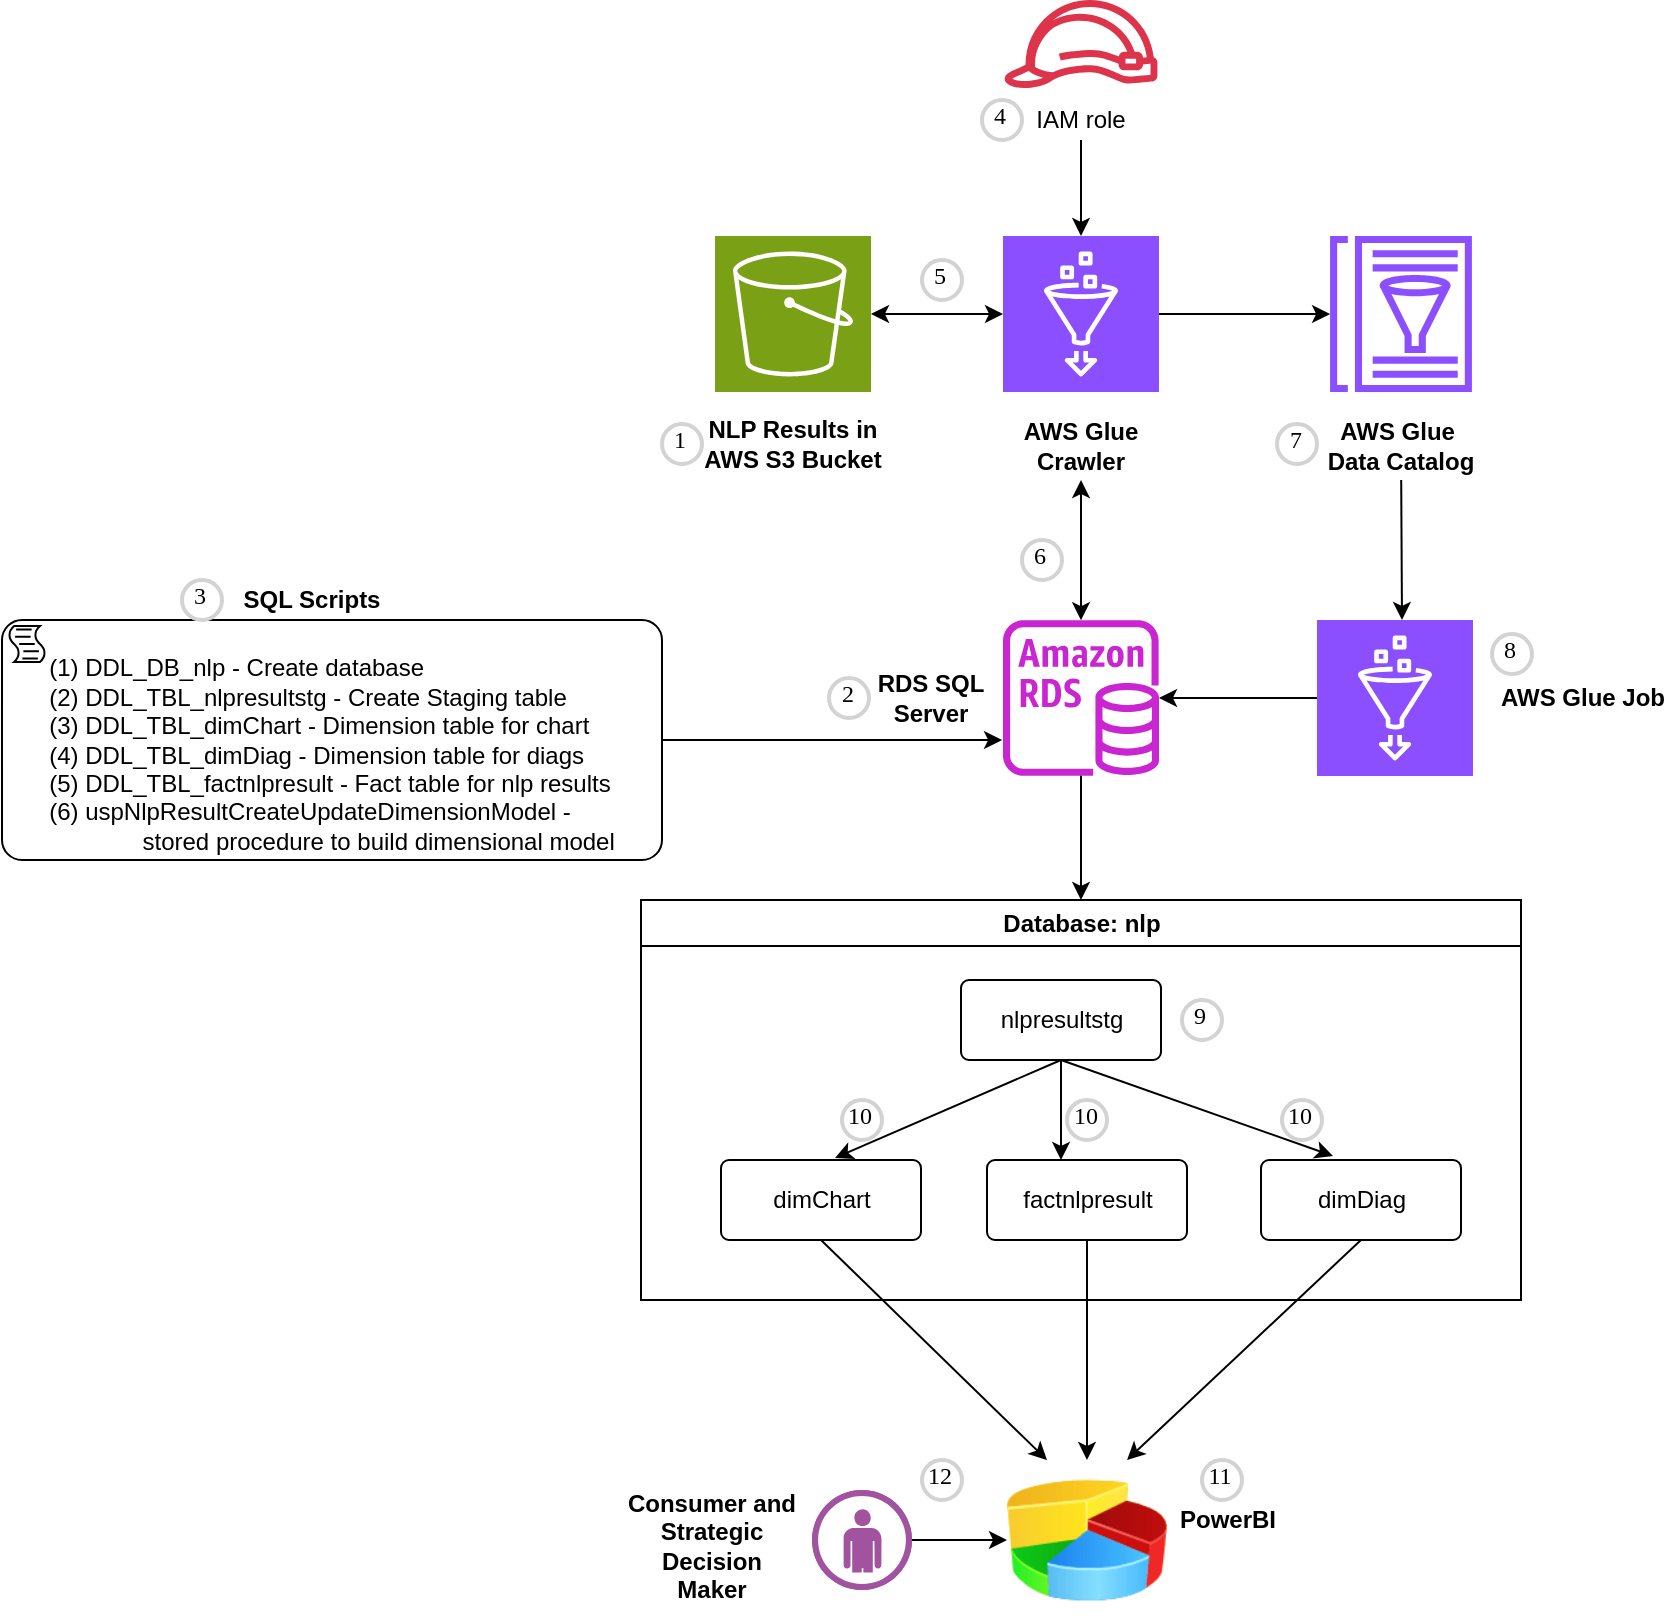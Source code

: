 <mxfile version="22.1.16" type="device">
  <diagram name="Page-1" id="DiPL_aiBBNL9Md9-KrDW">
    <mxGraphModel dx="1376" dy="766" grid="1" gridSize="10" guides="1" tooltips="1" connect="1" arrows="1" fold="1" page="1" pageScale="1" pageWidth="850" pageHeight="1100" math="0" shadow="0">
      <root>
        <mxCell id="0" />
        <mxCell id="1" parent="0" />
        <mxCell id="l1uv4vAsVJdocjP3RGzY-3" value="" style="sketch=0;points=[[0,0,0],[0.25,0,0],[0.5,0,0],[0.75,0,0],[1,0,0],[0,1,0],[0.25,1,0],[0.5,1,0],[0.75,1,0],[1,1,0],[0,0.25,0],[0,0.5,0],[0,0.75,0],[1,0.25,0],[1,0.5,0],[1,0.75,0]];outlineConnect=0;fontColor=#232F3E;fillColor=#7AA116;strokeColor=#ffffff;dashed=0;verticalLabelPosition=bottom;verticalAlign=top;align=center;html=1;fontSize=12;fontStyle=0;aspect=fixed;shape=mxgraph.aws4.resourceIcon;resIcon=mxgraph.aws4.s3;" vertex="1" parent="1">
          <mxGeometry x="366.5" y="118" width="78" height="78" as="geometry" />
        </mxCell>
        <mxCell id="l1uv4vAsVJdocjP3RGzY-4" value="&lt;div&gt;&lt;b&gt;NLP Results in AWS S3 Bucket&lt;/b&gt;&lt;/div&gt;" style="text;html=1;strokeColor=none;fillColor=none;align=center;verticalAlign=middle;whiteSpace=wrap;rounded=0;" vertex="1" parent="1">
          <mxGeometry x="360" y="196" width="91" height="52" as="geometry" />
        </mxCell>
        <mxCell id="l1uv4vAsVJdocjP3RGzY-6" value="" style="sketch=0;outlineConnect=0;fontColor=#232F3E;gradientColor=none;fillColor=#8C4FFF;strokeColor=none;dashed=0;verticalLabelPosition=bottom;verticalAlign=top;align=center;html=1;fontSize=12;fontStyle=0;aspect=fixed;pointerEvents=1;shape=mxgraph.aws4.glue_data_catalog;" vertex="1" parent="1">
          <mxGeometry x="673.5" y="118" width="72" height="78" as="geometry" />
        </mxCell>
        <mxCell id="l1uv4vAsVJdocjP3RGzY-7" value="" style="sketch=0;points=[[0,0,0],[0.25,0,0],[0.5,0,0],[0.75,0,0],[1,0,0],[0,1,0],[0.25,1,0],[0.5,1,0],[0.75,1,0],[1,1,0],[0,0.25,0],[0,0.5,0],[0,0.75,0],[1,0.25,0],[1,0.5,0],[1,0.75,0]];outlineConnect=0;fontColor=#232F3E;fillColor=#8C4FFF;strokeColor=#ffffff;dashed=0;verticalLabelPosition=bottom;verticalAlign=top;align=center;html=1;fontSize=12;fontStyle=0;aspect=fixed;shape=mxgraph.aws4.resourceIcon;resIcon=mxgraph.aws4.glue;" vertex="1" parent="1">
          <mxGeometry x="510.5" y="118" width="78" height="78" as="geometry" />
        </mxCell>
        <mxCell id="l1uv4vAsVJdocjP3RGzY-8" value="&lt;div&gt;&lt;b&gt;AWS Glue Crawler &lt;/b&gt;&lt;br&gt;&lt;/div&gt;" style="text;html=1;strokeColor=none;fillColor=none;align=center;verticalAlign=middle;whiteSpace=wrap;rounded=0;" vertex="1" parent="1">
          <mxGeometry x="504" y="206" width="91" height="34" as="geometry" />
        </mxCell>
        <mxCell id="l1uv4vAsVJdocjP3RGzY-9" value="&lt;div&gt;&lt;b&gt;AWS Glue&amp;nbsp;&lt;/b&gt;&lt;/div&gt;&lt;div&gt;&lt;b&gt;Data Catalog&lt;/b&gt;&lt;/div&gt;" style="text;html=1;strokeColor=none;fillColor=none;align=center;verticalAlign=middle;whiteSpace=wrap;rounded=0;" vertex="1" parent="1">
          <mxGeometry x="664" y="206" width="91" height="34" as="geometry" />
        </mxCell>
        <mxCell id="l1uv4vAsVJdocjP3RGzY-10" value="" style="sketch=0;outlineConnect=0;fontColor=#232F3E;gradientColor=none;fillColor=#C925D1;strokeColor=none;dashed=0;verticalLabelPosition=bottom;verticalAlign=top;align=center;html=1;fontSize=12;fontStyle=0;aspect=fixed;pointerEvents=1;shape=mxgraph.aws4.rds_instance;" vertex="1" parent="1">
          <mxGeometry x="510.5" y="310" width="78" height="78" as="geometry" />
        </mxCell>
        <mxCell id="l1uv4vAsVJdocjP3RGzY-11" value="&lt;div&gt;&lt;b&gt;RDS SQL Server&lt;/b&gt;&lt;br&gt;&lt;/div&gt;" style="text;html=1;strokeColor=none;fillColor=none;align=center;verticalAlign=middle;whiteSpace=wrap;rounded=0;" vertex="1" parent="1">
          <mxGeometry x="443.5" y="333" width="60.5" height="32" as="geometry" />
        </mxCell>
        <mxCell id="l1uv4vAsVJdocjP3RGzY-15" value="" style="endArrow=classic;html=1;rounded=0;exitX=1;exitY=0.5;exitDx=0;exitDy=0;exitPerimeter=0;" edge="1" parent="1" source="l1uv4vAsVJdocjP3RGzY-7" target="l1uv4vAsVJdocjP3RGzY-6">
          <mxGeometry width="50" height="50" relative="1" as="geometry">
            <mxPoint x="694" y="320" as="sourcePoint" />
            <mxPoint x="744" y="270" as="targetPoint" />
          </mxGeometry>
        </mxCell>
        <mxCell id="l1uv4vAsVJdocjP3RGzY-16" value="" style="sketch=0;outlineConnect=0;fontColor=#232F3E;gradientColor=none;fillColor=#DD344C;strokeColor=none;dashed=0;verticalLabelPosition=bottom;verticalAlign=top;align=center;html=1;fontSize=12;fontStyle=0;aspect=fixed;pointerEvents=1;shape=mxgraph.aws4.role;" vertex="1" parent="1">
          <mxGeometry x="510.5" width="78" height="44" as="geometry" />
        </mxCell>
        <mxCell id="l1uv4vAsVJdocjP3RGzY-17" value="&lt;div&gt;IAM role&lt;br&gt;&lt;/div&gt;" style="text;html=1;strokeColor=none;fillColor=none;align=center;verticalAlign=middle;whiteSpace=wrap;rounded=0;" vertex="1" parent="1">
          <mxGeometry x="504" y="50" width="91" height="20" as="geometry" />
        </mxCell>
        <mxCell id="l1uv4vAsVJdocjP3RGzY-18" value="" style="endArrow=classic;html=1;rounded=0;exitX=0.5;exitY=1;exitDx=0;exitDy=0;" edge="1" parent="1" source="l1uv4vAsVJdocjP3RGzY-17" target="l1uv4vAsVJdocjP3RGzY-7">
          <mxGeometry width="50" height="50" relative="1" as="geometry">
            <mxPoint x="730" y="240" as="sourcePoint" />
            <mxPoint x="780" y="190" as="targetPoint" />
          </mxGeometry>
        </mxCell>
        <mxCell id="l1uv4vAsVJdocjP3RGzY-19" value="" style="sketch=0;points=[[0,0,0],[0.25,0,0],[0.5,0,0],[0.75,0,0],[1,0,0],[0,1,0],[0.25,1,0],[0.5,1,0],[0.75,1,0],[1,1,0],[0,0.25,0],[0,0.5,0],[0,0.75,0],[1,0.25,0],[1,0.5,0],[1,0.75,0]];outlineConnect=0;fontColor=#232F3E;fillColor=#8C4FFF;strokeColor=#ffffff;dashed=0;verticalLabelPosition=bottom;verticalAlign=top;align=center;html=1;fontSize=12;fontStyle=0;aspect=fixed;shape=mxgraph.aws4.resourceIcon;resIcon=mxgraph.aws4.glue;" vertex="1" parent="1">
          <mxGeometry x="667.5" y="310" width="78" height="78" as="geometry" />
        </mxCell>
        <mxCell id="l1uv4vAsVJdocjP3RGzY-20" value="&lt;div&gt;&lt;b&gt;AWS Glue Job&lt;/b&gt;&lt;br&gt;&lt;/div&gt;" style="text;html=1;strokeColor=none;fillColor=none;align=center;verticalAlign=middle;whiteSpace=wrap;rounded=0;" vertex="1" parent="1">
          <mxGeometry x="755" y="337" width="91" height="24" as="geometry" />
        </mxCell>
        <mxCell id="l1uv4vAsVJdocjP3RGzY-21" value="" style="endArrow=classic;html=1;rounded=0;" edge="1" parent="1" source="l1uv4vAsVJdocjP3RGzY-9">
          <mxGeometry width="50" height="50" relative="1" as="geometry">
            <mxPoint x="716" y="220" as="sourcePoint" />
            <mxPoint x="710" y="310" as="targetPoint" />
          </mxGeometry>
        </mxCell>
        <mxCell id="l1uv4vAsVJdocjP3RGzY-24" value="" style="endArrow=classic;html=1;rounded=0;exitX=0;exitY=0.5;exitDx=0;exitDy=0;exitPerimeter=0;" edge="1" parent="1" source="l1uv4vAsVJdocjP3RGzY-19" target="l1uv4vAsVJdocjP3RGzY-10">
          <mxGeometry width="50" height="50" relative="1" as="geometry">
            <mxPoint x="730" y="360" as="sourcePoint" />
            <mxPoint x="780" y="310" as="targetPoint" />
          </mxGeometry>
        </mxCell>
        <mxCell id="l1uv4vAsVJdocjP3RGzY-28" value="&lt;div align=&quot;justify&quot;&gt;&lt;br&gt;&lt;/div&gt;&lt;div align=&quot;justify&quot;&gt;(1) DDL_DB_nlp - Create database&lt;/div&gt;&lt;div align=&quot;justify&quot;&gt;(2) DDL_TBL_nlpresultstg - Create Staging table&lt;/div&gt;&lt;div align=&quot;justify&quot;&gt;(3) DDL_TBL_dimChart - Dimension table for chart&lt;/div&gt;&lt;div align=&quot;justify&quot;&gt;(4) DDL_TBL_dimDiag - Dimension table for diags&lt;/div&gt;&lt;div align=&quot;justify&quot;&gt;(5) DDL_TBL_factnlpresult - Fact table for nlp results&lt;br&gt;&lt;/div&gt;&lt;div align=&quot;justify&quot;&gt;(6) uspNlpResultCreateUpdateDimensionModel -&amp;nbsp;&lt;/div&gt;&lt;div align=&quot;justify&quot;&gt;&amp;nbsp;&amp;nbsp;&amp;nbsp;&amp;nbsp;&amp;nbsp;&amp;nbsp;&amp;nbsp;&amp;nbsp;&amp;nbsp;&amp;nbsp;&amp;nbsp;&amp;nbsp;&amp;nbsp; stored procedure to build dimensional model&lt;br&gt;&lt;/div&gt;" style="points=[[0.25,0,0],[0.5,0,0],[0.75,0,0],[1,0.25,0],[1,0.5,0],[1,0.75,0],[0.75,1,0],[0.5,1,0],[0.25,1,0],[0,0.75,0],[0,0.5,0],[0,0.25,0]];shape=mxgraph.bpmn.task;whiteSpace=wrap;rectStyle=rounded;size=10;html=1;container=1;expand=0;collapsible=0;taskMarker=script;" vertex="1" parent="1">
          <mxGeometry x="10" y="310" width="330" height="120" as="geometry" />
        </mxCell>
        <mxCell id="l1uv4vAsVJdocjP3RGzY-33" value="" style="endArrow=classic;html=1;rounded=0;exitX=1;exitY=0.5;exitDx=0;exitDy=0;exitPerimeter=0;entryX=-0.006;entryY=0.77;entryDx=0;entryDy=0;entryPerimeter=0;" edge="1" parent="1" source="l1uv4vAsVJdocjP3RGzY-28" target="l1uv4vAsVJdocjP3RGzY-10">
          <mxGeometry width="50" height="50" relative="1" as="geometry">
            <mxPoint x="400" y="390" as="sourcePoint" />
            <mxPoint x="450" y="340" as="targetPoint" />
          </mxGeometry>
        </mxCell>
        <mxCell id="l1uv4vAsVJdocjP3RGzY-34" value="&lt;div&gt;&lt;b&gt;SQL Scripts&lt;/b&gt;&lt;br&gt;&lt;/div&gt;" style="text;html=1;strokeColor=none;fillColor=none;align=center;verticalAlign=middle;whiteSpace=wrap;rounded=0;" vertex="1" parent="1">
          <mxGeometry x="120" y="290" width="90" height="20" as="geometry" />
        </mxCell>
        <mxCell id="l1uv4vAsVJdocjP3RGzY-36" value="" style="endArrow=classic;startArrow=classic;html=1;rounded=0;entryX=0.5;entryY=1;entryDx=0;entryDy=0;" edge="1" parent="1" source="l1uv4vAsVJdocjP3RGzY-10" target="l1uv4vAsVJdocjP3RGzY-8">
          <mxGeometry width="50" height="50" relative="1" as="geometry">
            <mxPoint x="400" y="360" as="sourcePoint" />
            <mxPoint x="450" y="310" as="targetPoint" />
          </mxGeometry>
        </mxCell>
        <mxCell id="l1uv4vAsVJdocjP3RGzY-37" value="" style="endArrow=classic;startArrow=classic;html=1;rounded=0;entryX=0;entryY=0.5;entryDx=0;entryDy=0;entryPerimeter=0;exitX=1;exitY=0.5;exitDx=0;exitDy=0;exitPerimeter=0;" edge="1" parent="1" source="l1uv4vAsVJdocjP3RGzY-3" target="l1uv4vAsVJdocjP3RGzY-7">
          <mxGeometry width="50" height="50" relative="1" as="geometry">
            <mxPoint x="400" y="360" as="sourcePoint" />
            <mxPoint x="450" y="310" as="targetPoint" />
          </mxGeometry>
        </mxCell>
        <mxCell id="l1uv4vAsVJdocjP3RGzY-62" value="Database: nlp" style="swimlane;whiteSpace=wrap;html=1;" vertex="1" parent="1">
          <mxGeometry x="329.5" y="450" width="440" height="200" as="geometry" />
        </mxCell>
        <mxCell id="l1uv4vAsVJdocjP3RGzY-64" value="factnlpresult" style="rounded=1;arcSize=10;whiteSpace=wrap;html=1;align=center;" vertex="1" parent="l1uv4vAsVJdocjP3RGzY-62">
          <mxGeometry x="173" y="130" width="100" height="40" as="geometry" />
        </mxCell>
        <mxCell id="l1uv4vAsVJdocjP3RGzY-65" value="dimChart" style="rounded=1;arcSize=10;whiteSpace=wrap;html=1;align=center;" vertex="1" parent="l1uv4vAsVJdocjP3RGzY-62">
          <mxGeometry x="40" y="130" width="100" height="40" as="geometry" />
        </mxCell>
        <mxCell id="l1uv4vAsVJdocjP3RGzY-66" value="dimDiag" style="rounded=1;arcSize=10;whiteSpace=wrap;html=1;align=center;" vertex="1" parent="l1uv4vAsVJdocjP3RGzY-62">
          <mxGeometry x="310" y="130" width="100" height="40" as="geometry" />
        </mxCell>
        <mxCell id="l1uv4vAsVJdocjP3RGzY-67" value="nlpresultstg" style="rounded=1;arcSize=10;whiteSpace=wrap;html=1;align=center;" vertex="1" parent="l1uv4vAsVJdocjP3RGzY-62">
          <mxGeometry x="160" y="40" width="100" height="40" as="geometry" />
        </mxCell>
        <mxCell id="l1uv4vAsVJdocjP3RGzY-68" value="" style="endArrow=classic;html=1;rounded=0;exitX=0.5;exitY=1;exitDx=0;exitDy=0;entryX=0.57;entryY=-0.025;entryDx=0;entryDy=0;entryPerimeter=0;" edge="1" parent="l1uv4vAsVJdocjP3RGzY-62" source="l1uv4vAsVJdocjP3RGzY-67" target="l1uv4vAsVJdocjP3RGzY-65">
          <mxGeometry width="50" height="50" relative="1" as="geometry">
            <mxPoint x="85" as="sourcePoint" />
            <mxPoint x="135" y="-50" as="targetPoint" />
          </mxGeometry>
        </mxCell>
        <mxCell id="l1uv4vAsVJdocjP3RGzY-69" value="" style="endArrow=classic;html=1;rounded=0;exitX=0.5;exitY=1;exitDx=0;exitDy=0;entryX=0.37;entryY=0;entryDx=0;entryDy=0;entryPerimeter=0;" edge="1" parent="l1uv4vAsVJdocjP3RGzY-62" source="l1uv4vAsVJdocjP3RGzY-67" target="l1uv4vAsVJdocjP3RGzY-64">
          <mxGeometry width="50" height="50" relative="1" as="geometry">
            <mxPoint x="60" y="-30" as="sourcePoint" />
            <mxPoint x="110" y="-80" as="targetPoint" />
          </mxGeometry>
        </mxCell>
        <mxCell id="l1uv4vAsVJdocjP3RGzY-70" value="" style="endArrow=classic;html=1;rounded=0;exitX=0.5;exitY=1;exitDx=0;exitDy=0;entryX=0.36;entryY=-0.05;entryDx=0;entryDy=0;entryPerimeter=0;" edge="1" parent="l1uv4vAsVJdocjP3RGzY-62" source="l1uv4vAsVJdocjP3RGzY-67" target="l1uv4vAsVJdocjP3RGzY-66">
          <mxGeometry width="50" height="50" relative="1" as="geometry">
            <mxPoint x="60" y="-30" as="sourcePoint" />
            <mxPoint x="110" y="-80" as="targetPoint" />
          </mxGeometry>
        </mxCell>
        <mxCell id="l1uv4vAsVJdocjP3RGzY-96" value="9" style="ellipse;whiteSpace=wrap;html=1;aspect=fixed;strokeWidth=2;fontFamily=Tahoma;spacingBottom=4;spacingRight=2;strokeColor=#d3d3d3;" vertex="1" parent="l1uv4vAsVJdocjP3RGzY-62">
          <mxGeometry x="270.5" y="50" width="20" height="20" as="geometry" />
        </mxCell>
        <mxCell id="l1uv4vAsVJdocjP3RGzY-103" value="10" style="ellipse;whiteSpace=wrap;html=1;aspect=fixed;strokeWidth=2;fontFamily=Tahoma;spacingBottom=4;spacingRight=2;strokeColor=#d3d3d3;" vertex="1" parent="l1uv4vAsVJdocjP3RGzY-62">
          <mxGeometry x="320.5" y="100" width="20" height="20" as="geometry" />
        </mxCell>
        <mxCell id="l1uv4vAsVJdocjP3RGzY-104" value="10" style="ellipse;whiteSpace=wrap;html=1;aspect=fixed;strokeWidth=2;fontFamily=Tahoma;spacingBottom=4;spacingRight=2;strokeColor=#d3d3d3;" vertex="1" parent="l1uv4vAsVJdocjP3RGzY-62">
          <mxGeometry x="100.5" y="100" width="20" height="20" as="geometry" />
        </mxCell>
        <mxCell id="l1uv4vAsVJdocjP3RGzY-71" value="" style="endArrow=classic;html=1;rounded=0;" edge="1" parent="1" source="l1uv4vAsVJdocjP3RGzY-10" target="l1uv4vAsVJdocjP3RGzY-62">
          <mxGeometry width="50" height="50" relative="1" as="geometry">
            <mxPoint x="400" y="420" as="sourcePoint" />
            <mxPoint x="450" y="370" as="targetPoint" />
          </mxGeometry>
        </mxCell>
        <mxCell id="l1uv4vAsVJdocjP3RGzY-72" value="" style="image;html=1;image=img/lib/clip_art/finance/Pie_Chart_128x128.png" vertex="1" parent="1">
          <mxGeometry x="512.5" y="730" width="80" height="80" as="geometry" />
        </mxCell>
        <mxCell id="l1uv4vAsVJdocjP3RGzY-73" value="" style="endArrow=classic;html=1;rounded=0;exitX=0.5;exitY=1;exitDx=0;exitDy=0;entryX=0.5;entryY=0;entryDx=0;entryDy=0;" edge="1" parent="1" source="l1uv4vAsVJdocjP3RGzY-64" target="l1uv4vAsVJdocjP3RGzY-72">
          <mxGeometry width="50" height="50" relative="1" as="geometry">
            <mxPoint x="400" y="630" as="sourcePoint" />
            <mxPoint x="450" y="580" as="targetPoint" />
          </mxGeometry>
        </mxCell>
        <mxCell id="l1uv4vAsVJdocjP3RGzY-74" value="" style="endArrow=classic;html=1;rounded=0;exitX=0.5;exitY=1;exitDx=0;exitDy=0;entryX=0.75;entryY=0;entryDx=0;entryDy=0;" edge="1" parent="1" source="l1uv4vAsVJdocjP3RGzY-66" target="l1uv4vAsVJdocjP3RGzY-72">
          <mxGeometry width="50" height="50" relative="1" as="geometry">
            <mxPoint x="563" y="630" as="sourcePoint" />
            <mxPoint x="563" y="740" as="targetPoint" />
          </mxGeometry>
        </mxCell>
        <mxCell id="l1uv4vAsVJdocjP3RGzY-75" value="" style="endArrow=classic;html=1;rounded=0;exitX=0.5;exitY=1;exitDx=0;exitDy=0;entryX=0.25;entryY=0;entryDx=0;entryDy=0;" edge="1" parent="1" source="l1uv4vAsVJdocjP3RGzY-65" target="l1uv4vAsVJdocjP3RGzY-72">
          <mxGeometry width="50" height="50" relative="1" as="geometry">
            <mxPoint x="563" y="630" as="sourcePoint" />
            <mxPoint x="563" y="740" as="targetPoint" />
          </mxGeometry>
        </mxCell>
        <mxCell id="l1uv4vAsVJdocjP3RGzY-76" value="&lt;div&gt;&lt;b&gt;PowerBI&lt;/b&gt;&lt;br&gt;&lt;/div&gt;" style="text;html=1;strokeColor=none;fillColor=none;align=center;verticalAlign=middle;whiteSpace=wrap;rounded=0;" vertex="1" parent="1">
          <mxGeometry x="577.5" y="750" width="90" height="20" as="geometry" />
        </mxCell>
        <mxCell id="l1uv4vAsVJdocjP3RGzY-79" value="&lt;div&gt;&lt;b&gt;Consumer and Strategic Decision Maker&lt;/b&gt;&lt;br&gt;&lt;/div&gt;" style="text;html=1;strokeColor=none;fillColor=none;align=center;verticalAlign=middle;whiteSpace=wrap;rounded=0;" vertex="1" parent="1">
          <mxGeometry x="320" y="750" width="90" height="45" as="geometry" />
        </mxCell>
        <mxCell id="l1uv4vAsVJdocjP3RGzY-83" value="1" style="ellipse;whiteSpace=wrap;html=1;aspect=fixed;strokeWidth=2;fontFamily=Tahoma;spacingBottom=4;spacingRight=2;strokeColor=#d3d3d3;" vertex="1" parent="1">
          <mxGeometry x="340" y="212" width="20" height="20" as="geometry" />
        </mxCell>
        <mxCell id="l1uv4vAsVJdocjP3RGzY-84" value="2" style="ellipse;whiteSpace=wrap;html=1;aspect=fixed;strokeWidth=2;fontFamily=Tahoma;spacingBottom=4;spacingRight=2;strokeColor=#d3d3d3;" vertex="1" parent="1">
          <mxGeometry x="423.5" y="339" width="20" height="20" as="geometry" />
        </mxCell>
        <mxCell id="l1uv4vAsVJdocjP3RGzY-85" value="3" style="ellipse;whiteSpace=wrap;html=1;aspect=fixed;strokeWidth=2;fontFamily=Tahoma;spacingBottom=4;spacingRight=2;strokeColor=#d3d3d3;" vertex="1" parent="1">
          <mxGeometry x="100" y="290" width="20" height="20" as="geometry" />
        </mxCell>
        <mxCell id="l1uv4vAsVJdocjP3RGzY-88" value="4" style="ellipse;whiteSpace=wrap;html=1;aspect=fixed;strokeWidth=2;fontFamily=Tahoma;spacingBottom=4;spacingRight=2;strokeColor=#d3d3d3;" vertex="1" parent="1">
          <mxGeometry x="500" y="50" width="20" height="20" as="geometry" />
        </mxCell>
        <mxCell id="l1uv4vAsVJdocjP3RGzY-89" value="5" style="ellipse;whiteSpace=wrap;html=1;aspect=fixed;strokeWidth=2;fontFamily=Tahoma;spacingBottom=4;spacingRight=2;strokeColor=#d3d3d3;" vertex="1" parent="1">
          <mxGeometry x="470" y="130" width="20" height="20" as="geometry" />
        </mxCell>
        <mxCell id="l1uv4vAsVJdocjP3RGzY-90" value="6" style="ellipse;whiteSpace=wrap;html=1;aspect=fixed;strokeWidth=2;fontFamily=Tahoma;spacingBottom=4;spacingRight=2;strokeColor=#d3d3d3;" vertex="1" parent="1">
          <mxGeometry x="520" y="270" width="20" height="20" as="geometry" />
        </mxCell>
        <mxCell id="l1uv4vAsVJdocjP3RGzY-94" value="7" style="ellipse;whiteSpace=wrap;html=1;aspect=fixed;strokeWidth=2;fontFamily=Tahoma;spacingBottom=4;spacingRight=2;strokeColor=#d3d3d3;" vertex="1" parent="1">
          <mxGeometry x="647.5" y="212" width="20" height="20" as="geometry" />
        </mxCell>
        <mxCell id="l1uv4vAsVJdocjP3RGzY-95" value="8" style="ellipse;whiteSpace=wrap;html=1;aspect=fixed;strokeWidth=2;fontFamily=Tahoma;spacingBottom=4;spacingRight=2;strokeColor=#d3d3d3;" vertex="1" parent="1">
          <mxGeometry x="755" y="317" width="20" height="20" as="geometry" />
        </mxCell>
        <mxCell id="l1uv4vAsVJdocjP3RGzY-102" value="10" style="ellipse;whiteSpace=wrap;html=1;aspect=fixed;strokeWidth=2;fontFamily=Tahoma;spacingBottom=4;spacingRight=2;strokeColor=#d3d3d3;" vertex="1" parent="1">
          <mxGeometry x="542.5" y="550" width="20" height="20" as="geometry" />
        </mxCell>
        <mxCell id="l1uv4vAsVJdocjP3RGzY-105" value="11" style="ellipse;whiteSpace=wrap;html=1;aspect=fixed;strokeWidth=2;fontFamily=Tahoma;spacingBottom=4;spacingRight=2;strokeColor=#d3d3d3;" vertex="1" parent="1">
          <mxGeometry x="610" y="730" width="20" height="20" as="geometry" />
        </mxCell>
        <mxCell id="l1uv4vAsVJdocjP3RGzY-110" style="edgeStyle=orthogonalEdgeStyle;rounded=0;orthogonalLoop=1;jettySize=auto;html=1;exitX=1;exitY=0.5;exitDx=0;exitDy=0;exitPerimeter=0;entryX=0;entryY=0.5;entryDx=0;entryDy=0;" edge="1" parent="1" source="l1uv4vAsVJdocjP3RGzY-108" target="l1uv4vAsVJdocjP3RGzY-72">
          <mxGeometry relative="1" as="geometry" />
        </mxCell>
        <mxCell id="l1uv4vAsVJdocjP3RGzY-108" value="" style="verticalLabelPosition=bottom;sketch=0;html=1;fillColor=#A153A0;strokeColor=#ffffff;verticalAlign=top;align=center;points=[[0,0.5,0],[0.125,0.25,0],[0.25,0,0],[0.5,0,0],[0.75,0,0],[0.875,0.25,0],[1,0.5,0],[0.875,0.75,0],[0.75,1,0],[0.5,1,0],[0.125,0.75,0]];pointerEvents=1;shape=mxgraph.cisco_safe.compositeIcon;bgIcon=ellipse;resIcon=mxgraph.cisco_safe.design.user;" vertex="1" parent="1">
          <mxGeometry x="415" y="745" width="50" height="50" as="geometry" />
        </mxCell>
        <mxCell id="l1uv4vAsVJdocjP3RGzY-111" value="12" style="ellipse;whiteSpace=wrap;html=1;aspect=fixed;strokeWidth=2;fontFamily=Tahoma;spacingBottom=4;spacingRight=2;strokeColor=#d3d3d3;" vertex="1" parent="1">
          <mxGeometry x="470" y="730" width="20" height="20" as="geometry" />
        </mxCell>
      </root>
    </mxGraphModel>
  </diagram>
</mxfile>
